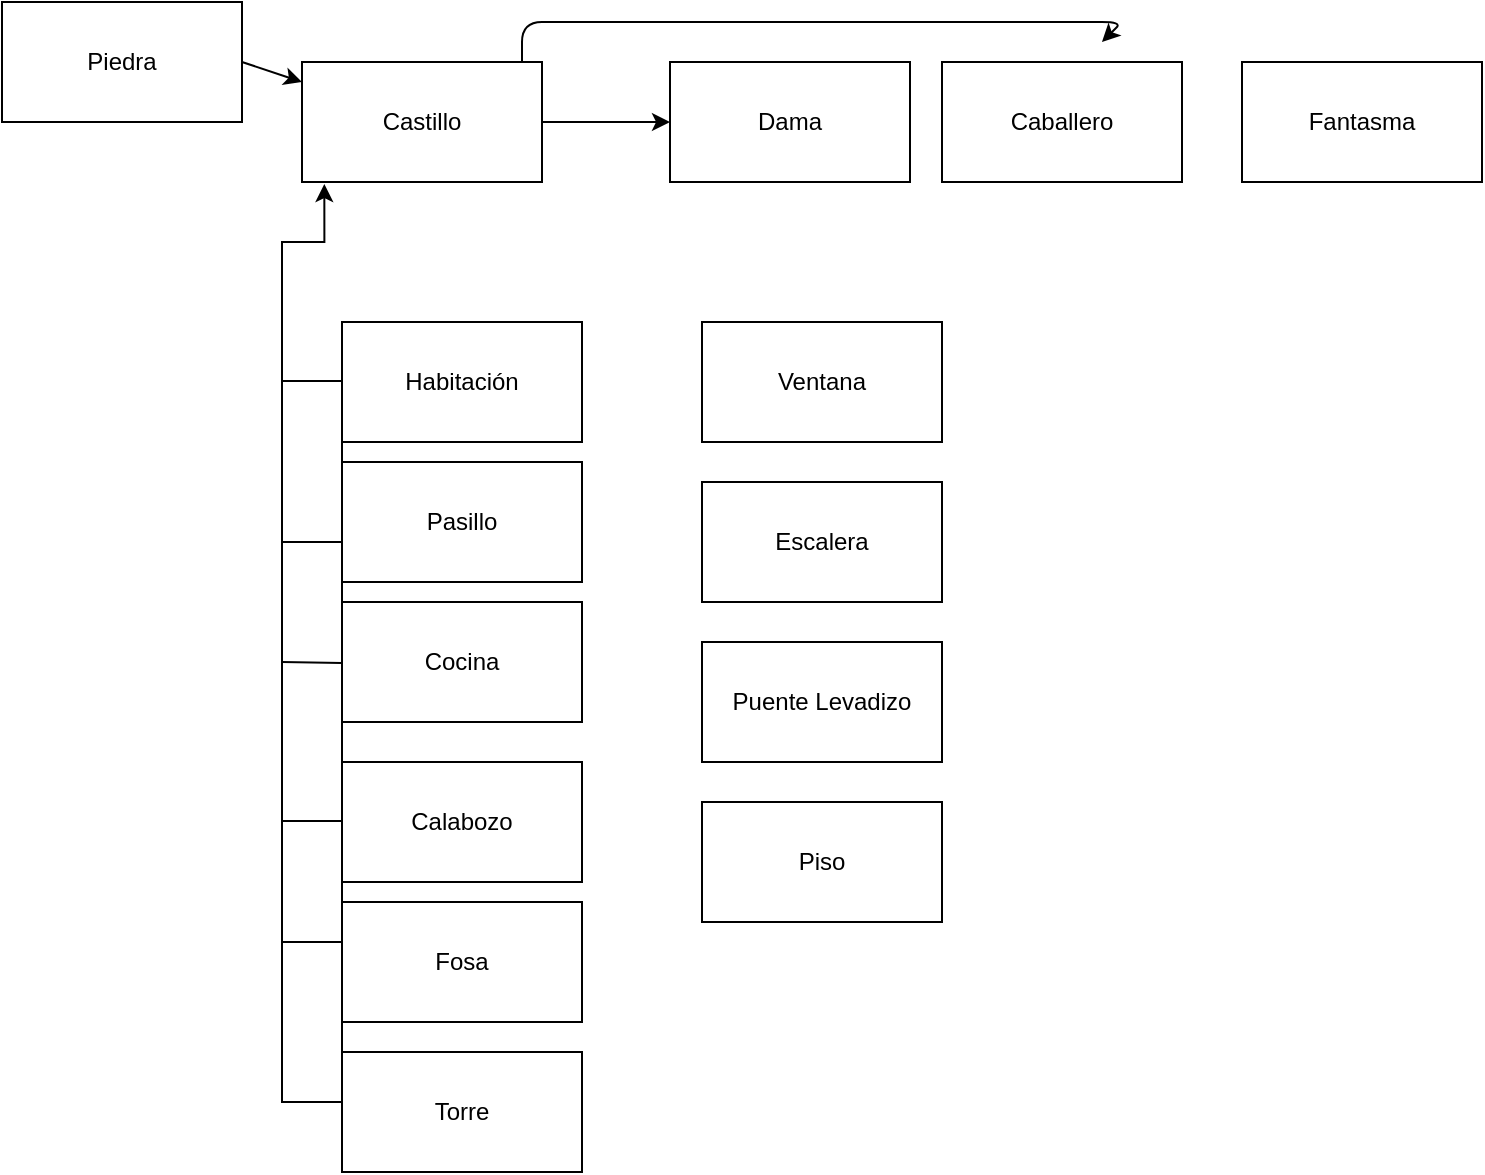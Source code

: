 <mxfile version="13.10.0" type="github">
  <diagram id="C5RBs43oDa-KdzZeNtuy" name="Page-1">
    <mxGraphModel dx="1038" dy="548" grid="1" gridSize="10" guides="1" tooltips="1" connect="1" arrows="1" fold="1" page="1" pageScale="1" pageWidth="827" pageHeight="1169" math="0" shadow="0">
      <root>
        <mxCell id="WIyWlLk6GJQsqaUBKTNV-0" />
        <mxCell id="WIyWlLk6GJQsqaUBKTNV-1" parent="WIyWlLk6GJQsqaUBKTNV-0" />
        <mxCell id="nxauG6Sh4_BAYDIC8mFV-20" style="edgeStyle=orthogonalEdgeStyle;rounded=0;orthogonalLoop=1;jettySize=auto;html=1;exitX=1;exitY=0.5;exitDx=0;exitDy=0;entryX=0;entryY=0.5;entryDx=0;entryDy=0;" edge="1" parent="WIyWlLk6GJQsqaUBKTNV-1" source="nxauG6Sh4_BAYDIC8mFV-1" target="nxauG6Sh4_BAYDIC8mFV-18">
          <mxGeometry relative="1" as="geometry" />
        </mxCell>
        <mxCell id="nxauG6Sh4_BAYDIC8mFV-1" value="Castillo" style="rounded=0;whiteSpace=wrap;html=1;" vertex="1" parent="WIyWlLk6GJQsqaUBKTNV-1">
          <mxGeometry x="170" y="30" width="120" height="60" as="geometry" />
        </mxCell>
        <mxCell id="nxauG6Sh4_BAYDIC8mFV-2" value="Caballero" style="rounded=0;whiteSpace=wrap;html=1;" vertex="1" parent="WIyWlLk6GJQsqaUBKTNV-1">
          <mxGeometry x="490" y="30" width="120" height="60" as="geometry" />
        </mxCell>
        <mxCell id="nxauG6Sh4_BAYDIC8mFV-6" value="Pasillo" style="rounded=0;whiteSpace=wrap;html=1;" vertex="1" parent="WIyWlLk6GJQsqaUBKTNV-1">
          <mxGeometry x="190" y="230" width="120" height="60" as="geometry" />
        </mxCell>
        <mxCell id="nxauG6Sh4_BAYDIC8mFV-7" value="Cocina" style="rounded=0;whiteSpace=wrap;html=1;" vertex="1" parent="WIyWlLk6GJQsqaUBKTNV-1">
          <mxGeometry x="190" y="300" width="120" height="60" as="geometry" />
        </mxCell>
        <mxCell id="nxauG6Sh4_BAYDIC8mFV-26" style="edgeStyle=orthogonalEdgeStyle;rounded=0;orthogonalLoop=1;jettySize=auto;html=1;exitX=0;exitY=0.5;exitDx=0;exitDy=0;entryX=0.093;entryY=1.017;entryDx=0;entryDy=0;entryPerimeter=0;" edge="1" parent="WIyWlLk6GJQsqaUBKTNV-1" source="nxauG6Sh4_BAYDIC8mFV-8" target="nxauG6Sh4_BAYDIC8mFV-1">
          <mxGeometry relative="1" as="geometry">
            <mxPoint x="180" y="120" as="targetPoint" />
            <Array as="points">
              <mxPoint x="190" y="550" />
              <mxPoint x="160" y="550" />
              <mxPoint x="160" y="120" />
              <mxPoint x="181" y="120" />
            </Array>
          </mxGeometry>
        </mxCell>
        <mxCell id="nxauG6Sh4_BAYDIC8mFV-8" value="Habitación" style="rounded=0;whiteSpace=wrap;html=1;" vertex="1" parent="WIyWlLk6GJQsqaUBKTNV-1">
          <mxGeometry x="190" y="160" width="120" height="60" as="geometry" />
        </mxCell>
        <mxCell id="nxauG6Sh4_BAYDIC8mFV-9" value="Fosa" style="rounded=0;whiteSpace=wrap;html=1;" vertex="1" parent="WIyWlLk6GJQsqaUBKTNV-1">
          <mxGeometry x="190" y="450" width="120" height="60" as="geometry" />
        </mxCell>
        <mxCell id="nxauG6Sh4_BAYDIC8mFV-10" value="Puente Levadizo" style="rounded=0;whiteSpace=wrap;html=1;" vertex="1" parent="WIyWlLk6GJQsqaUBKTNV-1">
          <mxGeometry x="370" y="320" width="120" height="60" as="geometry" />
        </mxCell>
        <mxCell id="nxauG6Sh4_BAYDIC8mFV-11" value="Torre" style="rounded=0;whiteSpace=wrap;html=1;" vertex="1" parent="WIyWlLk6GJQsqaUBKTNV-1">
          <mxGeometry x="190" y="525" width="120" height="60" as="geometry" />
        </mxCell>
        <mxCell id="nxauG6Sh4_BAYDIC8mFV-12" value="Fantasma" style="rounded=0;whiteSpace=wrap;html=1;" vertex="1" parent="WIyWlLk6GJQsqaUBKTNV-1">
          <mxGeometry x="640" y="30" width="120" height="60" as="geometry" />
        </mxCell>
        <mxCell id="nxauG6Sh4_BAYDIC8mFV-13" value="Escalera" style="rounded=0;whiteSpace=wrap;html=1;" vertex="1" parent="WIyWlLk6GJQsqaUBKTNV-1">
          <mxGeometry x="370" y="240" width="120" height="60" as="geometry" />
        </mxCell>
        <mxCell id="nxauG6Sh4_BAYDIC8mFV-14" value="Calabozo" style="rounded=0;whiteSpace=wrap;html=1;" vertex="1" parent="WIyWlLk6GJQsqaUBKTNV-1">
          <mxGeometry x="190" y="380" width="120" height="60" as="geometry" />
        </mxCell>
        <mxCell id="nxauG6Sh4_BAYDIC8mFV-15" value="Piso" style="rounded=0;whiteSpace=wrap;html=1;" vertex="1" parent="WIyWlLk6GJQsqaUBKTNV-1">
          <mxGeometry x="370" y="400" width="120" height="60" as="geometry" />
        </mxCell>
        <mxCell id="nxauG6Sh4_BAYDIC8mFV-16" value="Ventana" style="rounded=0;whiteSpace=wrap;html=1;" vertex="1" parent="WIyWlLk6GJQsqaUBKTNV-1">
          <mxGeometry x="370" y="160" width="120" height="60" as="geometry" />
        </mxCell>
        <mxCell id="nxauG6Sh4_BAYDIC8mFV-17" value="Piedra" style="rounded=0;whiteSpace=wrap;html=1;" vertex="1" parent="WIyWlLk6GJQsqaUBKTNV-1">
          <mxGeometry x="20" width="120" height="60" as="geometry" />
        </mxCell>
        <mxCell id="nxauG6Sh4_BAYDIC8mFV-18" value="Dama" style="rounded=0;whiteSpace=wrap;html=1;" vertex="1" parent="WIyWlLk6GJQsqaUBKTNV-1">
          <mxGeometry x="354" y="30" width="120" height="60" as="geometry" />
        </mxCell>
        <mxCell id="nxauG6Sh4_BAYDIC8mFV-19" value="" style="endArrow=classic;html=1;exitX=1;exitY=0.5;exitDx=0;exitDy=0;" edge="1" parent="WIyWlLk6GJQsqaUBKTNV-1" source="nxauG6Sh4_BAYDIC8mFV-17" target="nxauG6Sh4_BAYDIC8mFV-1">
          <mxGeometry width="50" height="50" relative="1" as="geometry">
            <mxPoint x="150" y="70" as="sourcePoint" />
            <mxPoint x="200" y="20" as="targetPoint" />
          </mxGeometry>
        </mxCell>
        <mxCell id="nxauG6Sh4_BAYDIC8mFV-21" value="" style="endArrow=classic;html=1;" edge="1" parent="WIyWlLk6GJQsqaUBKTNV-1">
          <mxGeometry width="50" height="50" relative="1" as="geometry">
            <mxPoint x="280" y="30" as="sourcePoint" />
            <mxPoint x="570" y="20" as="targetPoint" />
            <Array as="points">
              <mxPoint x="280" y="10" />
              <mxPoint x="330" y="10" />
              <mxPoint x="370" y="10" />
              <mxPoint x="580" y="10" />
            </Array>
          </mxGeometry>
        </mxCell>
        <mxCell id="nxauG6Sh4_BAYDIC8mFV-29" value="" style="endArrow=none;html=1;" edge="1" parent="WIyWlLk6GJQsqaUBKTNV-1">
          <mxGeometry width="50" height="50" relative="1" as="geometry">
            <mxPoint x="160" y="409.5" as="sourcePoint" />
            <mxPoint x="190" y="409.5" as="targetPoint" />
          </mxGeometry>
        </mxCell>
        <mxCell id="nxauG6Sh4_BAYDIC8mFV-31" value="" style="endArrow=none;html=1;" edge="1" parent="WIyWlLk6GJQsqaUBKTNV-1">
          <mxGeometry width="50" height="50" relative="1" as="geometry">
            <mxPoint x="160" y="330" as="sourcePoint" />
            <mxPoint x="190" y="330.5" as="targetPoint" />
          </mxGeometry>
        </mxCell>
        <mxCell id="nxauG6Sh4_BAYDIC8mFV-32" value="" style="endArrow=none;html=1;" edge="1" parent="WIyWlLk6GJQsqaUBKTNV-1">
          <mxGeometry width="50" height="50" relative="1" as="geometry">
            <mxPoint x="160" y="270" as="sourcePoint" />
            <mxPoint x="190" y="270" as="targetPoint" />
          </mxGeometry>
        </mxCell>
        <mxCell id="nxauG6Sh4_BAYDIC8mFV-33" value="" style="endArrow=none;html=1;" edge="1" parent="WIyWlLk6GJQsqaUBKTNV-1">
          <mxGeometry width="50" height="50" relative="1" as="geometry">
            <mxPoint x="160" y="189.5" as="sourcePoint" />
            <mxPoint x="190" y="189.5" as="targetPoint" />
          </mxGeometry>
        </mxCell>
        <mxCell id="nxauG6Sh4_BAYDIC8mFV-34" value="" style="endArrow=none;html=1;" edge="1" parent="WIyWlLk6GJQsqaUBKTNV-1">
          <mxGeometry width="50" height="50" relative="1" as="geometry">
            <mxPoint x="160" y="470" as="sourcePoint" />
            <mxPoint x="190" y="470" as="targetPoint" />
          </mxGeometry>
        </mxCell>
      </root>
    </mxGraphModel>
  </diagram>
</mxfile>
